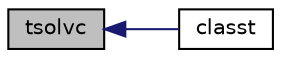 digraph "tsolvc"
{
 // INTERACTIVE_SVG=YES
  edge [fontname="Helvetica",fontsize="10",labelfontname="Helvetica",labelfontsize="10"];
  node [fontname="Helvetica",fontsize="10",shape=record];
  rankdir="LR";
  Node1 [label="tsolvc",height=0.2,width=0.4,color="black", fillcolor="grey75", style="filled", fontcolor="black"];
  Node1 -> Node2 [dir="back",color="midnightblue",fontsize="10",style="solid",fontname="Helvetica"];
  Node2 [label="classt",height=0.2,width=0.4,color="black", fillcolor="white", style="filled",URL="$CLASST_8f.html#afc821376816034a0c657e69bb4b06a24"];
}
